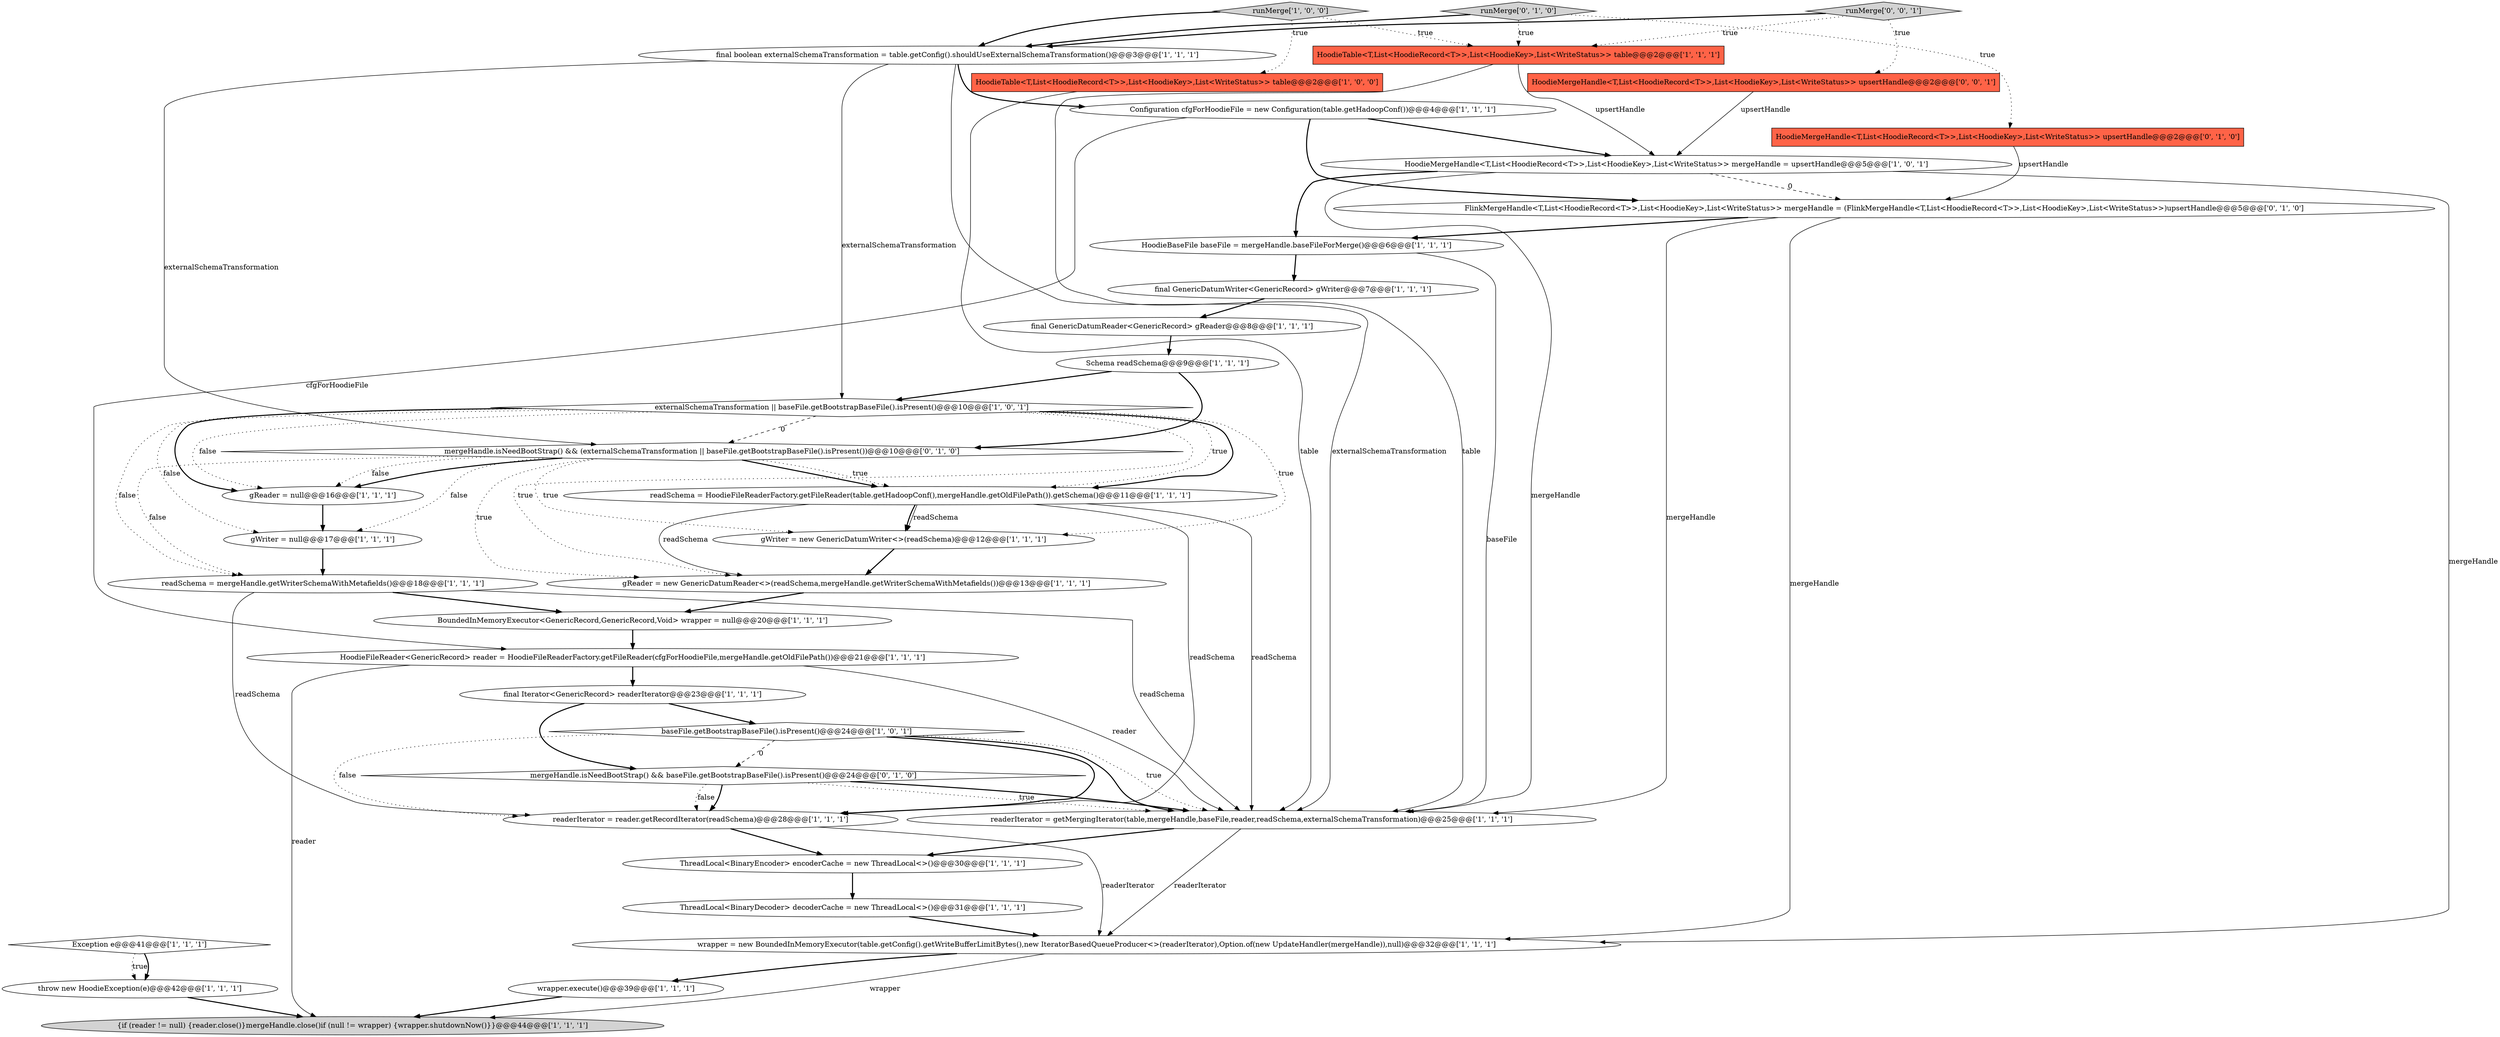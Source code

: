 digraph {
3 [style = filled, label = "final GenericDatumReader<GenericRecord> gReader@@@8@@@['1', '1', '1']", fillcolor = white, shape = ellipse image = "AAA0AAABBB1BBB"];
20 [style = filled, label = "HoodieFileReader<GenericRecord> reader = HoodieFileReaderFactory.getFileReader(cfgForHoodieFile,mergeHandle.getOldFilePath())@@@21@@@['1', '1', '1']", fillcolor = white, shape = ellipse image = "AAA0AAABBB1BBB"];
2 [style = filled, label = "Configuration cfgForHoodieFile = new Configuration(table.getHadoopConf())@@@4@@@['1', '1', '1']", fillcolor = white, shape = ellipse image = "AAA0AAABBB1BBB"];
1 [style = filled, label = "HoodieTable<T,List<HoodieRecord<T>>,List<HoodieKey>,List<WriteStatus>> table@@@2@@@['1', '0', '0']", fillcolor = tomato, shape = box image = "AAA0AAABBB1BBB"];
5 [style = filled, label = "HoodieTable<T,List<HoodieRecord<T>>,List<HoodieKey>,List<WriteStatus>> table@@@2@@@['1', '1', '1']", fillcolor = tomato, shape = box image = "AAA0AAABBB1BBB"];
29 [style = filled, label = "readerIterator = reader.getRecordIterator(readSchema)@@@28@@@['1', '1', '1']", fillcolor = white, shape = ellipse image = "AAA0AAABBB1BBB"];
10 [style = filled, label = "throw new HoodieException(e)@@@42@@@['1', '1', '1']", fillcolor = white, shape = ellipse image = "AAA0AAABBB1BBB"];
28 [style = filled, label = "Schema readSchema@@@9@@@['1', '1', '1']", fillcolor = white, shape = ellipse image = "AAA0AAABBB1BBB"];
13 [style = filled, label = "baseFile.getBootstrapBaseFile().isPresent()@@@24@@@['1', '0', '1']", fillcolor = white, shape = diamond image = "AAA0AAABBB1BBB"];
22 [style = filled, label = "final GenericDatumWriter<GenericRecord> gWriter@@@7@@@['1', '1', '1']", fillcolor = white, shape = ellipse image = "AAA0AAABBB1BBB"];
14 [style = filled, label = "{if (reader != null) {reader.close()}mergeHandle.close()if (null != wrapper) {wrapper.shutdownNow()}}@@@44@@@['1', '1', '1']", fillcolor = lightgray, shape = ellipse image = "AAA0AAABBB1BBB"];
36 [style = filled, label = "HoodieMergeHandle<T,List<HoodieRecord<T>>,List<HoodieKey>,List<WriteStatus>> upsertHandle@@@2@@@['0', '0', '1']", fillcolor = tomato, shape = box image = "AAA0AAABBB3BBB"];
17 [style = filled, label = "HoodieMergeHandle<T,List<HoodieRecord<T>>,List<HoodieKey>,List<WriteStatus>> mergeHandle = upsertHandle@@@5@@@['1', '0', '1']", fillcolor = white, shape = ellipse image = "AAA0AAABBB1BBB"];
6 [style = filled, label = "final Iterator<GenericRecord> readerIterator@@@23@@@['1', '1', '1']", fillcolor = white, shape = ellipse image = "AAA0AAABBB1BBB"];
26 [style = filled, label = "gWriter = new GenericDatumWriter<>(readSchema)@@@12@@@['1', '1', '1']", fillcolor = white, shape = ellipse image = "AAA0AAABBB1BBB"];
19 [style = filled, label = "gReader = new GenericDatumReader<>(readSchema,mergeHandle.getWriterSchemaWithMetafields())@@@13@@@['1', '1', '1']", fillcolor = white, shape = ellipse image = "AAA0AAABBB1BBB"];
11 [style = filled, label = "BoundedInMemoryExecutor<GenericRecord,GenericRecord,Void> wrapper = null@@@20@@@['1', '1', '1']", fillcolor = white, shape = ellipse image = "AAA0AAABBB1BBB"];
0 [style = filled, label = "Exception e@@@41@@@['1', '1', '1']", fillcolor = white, shape = diamond image = "AAA0AAABBB1BBB"];
12 [style = filled, label = "runMerge['1', '0', '0']", fillcolor = lightgray, shape = diamond image = "AAA0AAABBB1BBB"];
4 [style = filled, label = "externalSchemaTransformation || baseFile.getBootstrapBaseFile().isPresent()@@@10@@@['1', '0', '1']", fillcolor = white, shape = diamond image = "AAA0AAABBB1BBB"];
15 [style = filled, label = "gReader = null@@@16@@@['1', '1', '1']", fillcolor = white, shape = ellipse image = "AAA0AAABBB1BBB"];
35 [style = filled, label = "runMerge['0', '0', '1']", fillcolor = lightgray, shape = diamond image = "AAA0AAABBB3BBB"];
25 [style = filled, label = "HoodieBaseFile baseFile = mergeHandle.baseFileForMerge()@@@6@@@['1', '1', '1']", fillcolor = white, shape = ellipse image = "AAA0AAABBB1BBB"];
18 [style = filled, label = "readSchema = HoodieFileReaderFactory.getFileReader(table.getHadoopConf(),mergeHandle.getOldFilePath()).getSchema()@@@11@@@['1', '1', '1']", fillcolor = white, shape = ellipse image = "AAA0AAABBB1BBB"];
31 [style = filled, label = "mergeHandle.isNeedBootStrap() && (externalSchemaTransformation || baseFile.getBootstrapBaseFile().isPresent())@@@10@@@['0', '1', '0']", fillcolor = white, shape = diamond image = "AAA1AAABBB2BBB"];
30 [style = filled, label = "FlinkMergeHandle<T,List<HoodieRecord<T>>,List<HoodieKey>,List<WriteStatus>> mergeHandle = (FlinkMergeHandle<T,List<HoodieRecord<T>>,List<HoodieKey>,List<WriteStatus>>)upsertHandle@@@5@@@['0', '1', '0']", fillcolor = white, shape = ellipse image = "AAA1AAABBB2BBB"];
23 [style = filled, label = "ThreadLocal<BinaryEncoder> encoderCache = new ThreadLocal<>()@@@30@@@['1', '1', '1']", fillcolor = white, shape = ellipse image = "AAA0AAABBB1BBB"];
32 [style = filled, label = "HoodieMergeHandle<T,List<HoodieRecord<T>>,List<HoodieKey>,List<WriteStatus>> upsertHandle@@@2@@@['0', '1', '0']", fillcolor = tomato, shape = box image = "AAA0AAABBB2BBB"];
7 [style = filled, label = "readerIterator = getMergingIterator(table,mergeHandle,baseFile,reader,readSchema,externalSchemaTransformation)@@@25@@@['1', '1', '1']", fillcolor = white, shape = ellipse image = "AAA0AAABBB1BBB"];
34 [style = filled, label = "runMerge['0', '1', '0']", fillcolor = lightgray, shape = diamond image = "AAA0AAABBB2BBB"];
21 [style = filled, label = "ThreadLocal<BinaryDecoder> decoderCache = new ThreadLocal<>()@@@31@@@['1', '1', '1']", fillcolor = white, shape = ellipse image = "AAA0AAABBB1BBB"];
27 [style = filled, label = "gWriter = null@@@17@@@['1', '1', '1']", fillcolor = white, shape = ellipse image = "AAA0AAABBB1BBB"];
9 [style = filled, label = "wrapper.execute()@@@39@@@['1', '1', '1']", fillcolor = white, shape = ellipse image = "AAA0AAABBB1BBB"];
16 [style = filled, label = "final boolean externalSchemaTransformation = table.getConfig().shouldUseExternalSchemaTransformation()@@@3@@@['1', '1', '1']", fillcolor = white, shape = ellipse image = "AAA0AAABBB1BBB"];
8 [style = filled, label = "readSchema = mergeHandle.getWriterSchemaWithMetafields()@@@18@@@['1', '1', '1']", fillcolor = white, shape = ellipse image = "AAA0AAABBB1BBB"];
24 [style = filled, label = "wrapper = new BoundedInMemoryExecutor(table.getConfig().getWriteBufferLimitBytes(),new IteratorBasedQueueProducer<>(readerIterator),Option.of(new UpdateHandler(mergeHandle)),null)@@@32@@@['1', '1', '1']", fillcolor = white, shape = ellipse image = "AAA0AAABBB1BBB"];
33 [style = filled, label = "mergeHandle.isNeedBootStrap() && baseFile.getBootstrapBaseFile().isPresent()@@@24@@@['0', '1', '0']", fillcolor = white, shape = diamond image = "AAA1AAABBB2BBB"];
0->10 [style = dotted, label="true"];
7->23 [style = bold, label=""];
13->33 [style = dashed, label="0"];
33->7 [style = dotted, label="true"];
13->29 [style = dotted, label="false"];
20->6 [style = bold, label=""];
17->24 [style = solid, label="mergeHandle"];
35->36 [style = dotted, label="true"];
5->7 [style = solid, label="table"];
16->4 [style = solid, label="externalSchemaTransformation"];
5->17 [style = solid, label="upsertHandle"];
4->26 [style = dotted, label="true"];
31->18 [style = bold, label=""];
7->24 [style = solid, label="readerIterator"];
2->17 [style = bold, label=""];
12->5 [style = dotted, label="true"];
12->16 [style = bold, label=""];
8->29 [style = solid, label="readSchema"];
17->7 [style = solid, label="mergeHandle"];
31->19 [style = dotted, label="true"];
32->30 [style = solid, label="upsertHandle"];
13->29 [style = bold, label=""];
9->14 [style = bold, label=""];
20->14 [style = solid, label="reader"];
18->26 [style = solid, label="readSchema"];
33->29 [style = bold, label=""];
30->24 [style = solid, label="mergeHandle"];
4->31 [style = dashed, label="0"];
11->20 [style = bold, label=""];
31->15 [style = dotted, label="false"];
36->17 [style = solid, label="upsertHandle"];
25->7 [style = solid, label="baseFile"];
20->7 [style = solid, label="reader"];
18->29 [style = solid, label="readSchema"];
17->30 [style = dashed, label="0"];
30->7 [style = solid, label="mergeHandle"];
16->2 [style = bold, label=""];
26->19 [style = bold, label=""];
23->21 [style = bold, label=""];
27->8 [style = bold, label=""];
16->7 [style = solid, label="externalSchemaTransformation"];
24->14 [style = solid, label="wrapper"];
19->11 [style = bold, label=""];
35->5 [style = dotted, label="true"];
31->26 [style = dotted, label="true"];
4->19 [style = dotted, label="true"];
4->8 [style = dotted, label="false"];
31->15 [style = bold, label=""];
12->1 [style = dotted, label="true"];
10->14 [style = bold, label=""];
16->31 [style = solid, label="externalSchemaTransformation"];
34->5 [style = dotted, label="true"];
31->8 [style = dotted, label="false"];
4->18 [style = dotted, label="true"];
33->7 [style = bold, label=""];
4->27 [style = dotted, label="false"];
18->26 [style = bold, label=""];
33->29 [style = dotted, label="false"];
28->4 [style = bold, label=""];
2->20 [style = solid, label="cfgForHoodieFile"];
24->9 [style = bold, label=""];
31->18 [style = dotted, label="true"];
4->18 [style = bold, label=""];
18->19 [style = solid, label="readSchema"];
28->31 [style = bold, label=""];
13->7 [style = bold, label=""];
22->3 [style = bold, label=""];
8->7 [style = solid, label="readSchema"];
6->13 [style = bold, label=""];
18->7 [style = solid, label="readSchema"];
21->24 [style = bold, label=""];
30->25 [style = bold, label=""];
35->16 [style = bold, label=""];
6->33 [style = bold, label=""];
29->24 [style = solid, label="readerIterator"];
29->23 [style = bold, label=""];
0->10 [style = bold, label=""];
15->27 [style = bold, label=""];
8->11 [style = bold, label=""];
1->7 [style = solid, label="table"];
34->32 [style = dotted, label="true"];
31->27 [style = dotted, label="false"];
34->16 [style = bold, label=""];
2->30 [style = bold, label=""];
4->15 [style = bold, label=""];
3->28 [style = bold, label=""];
25->22 [style = bold, label=""];
13->7 [style = dotted, label="true"];
17->25 [style = bold, label=""];
4->15 [style = dotted, label="false"];
}
